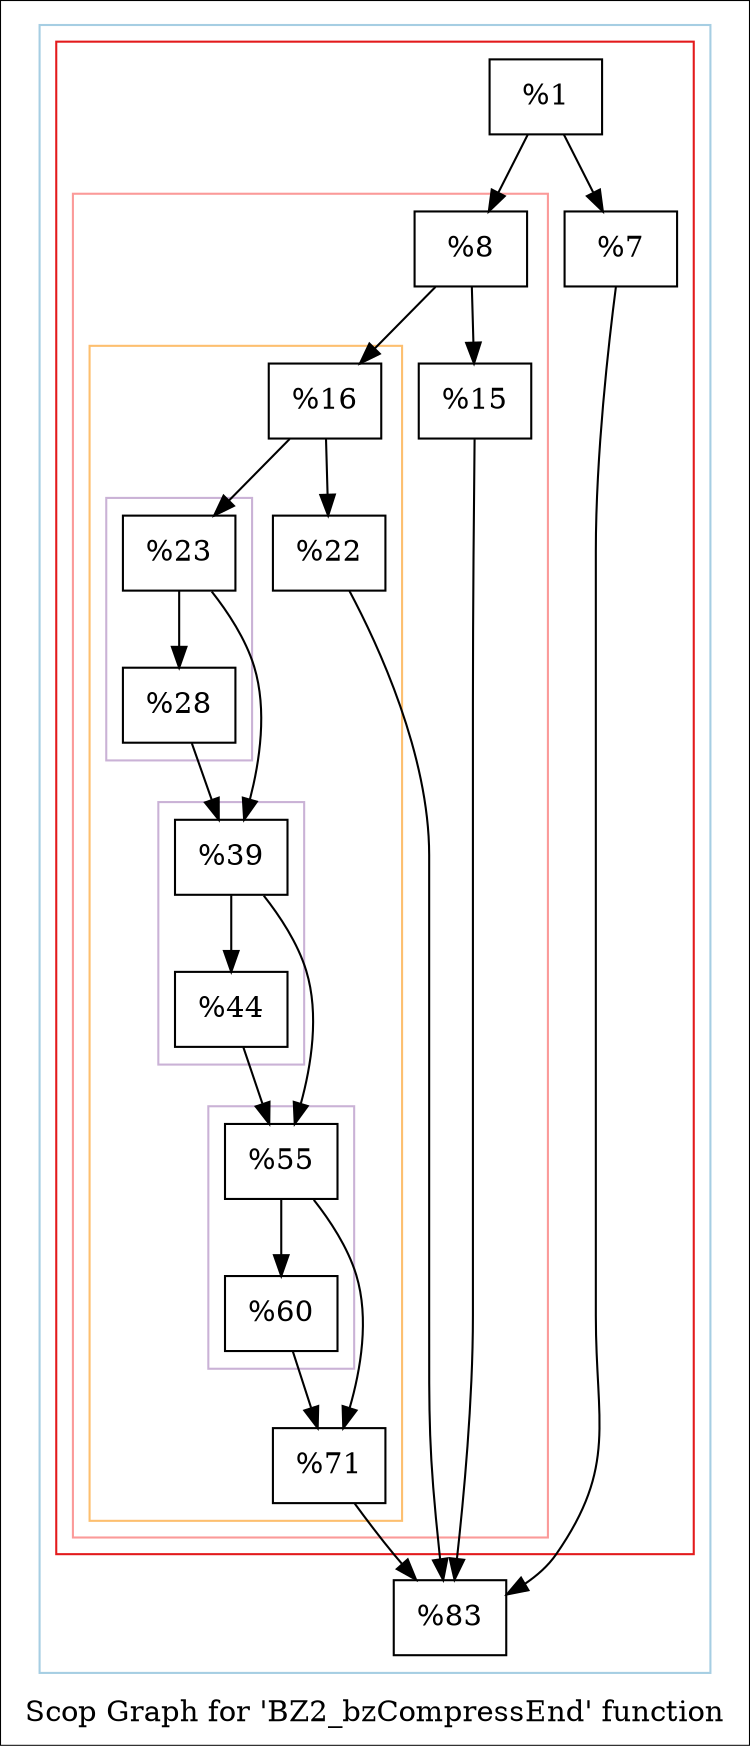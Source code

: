 digraph "Scop Graph for 'BZ2_bzCompressEnd' function" {
	label="Scop Graph for 'BZ2_bzCompressEnd' function";

	Node0x1862240 [shape=record,label="{%1}"];
	Node0x1862240 -> Node0x1822630;
	Node0x1862240 -> Node0x181c630;
	Node0x1822630 [shape=record,label="{%7}"];
	Node0x1822630 -> Node0x169d8c0;
	Node0x169d8c0 [shape=record,label="{%83}"];
	Node0x181c630 [shape=record,label="{%8}"];
	Node0x181c630 -> Node0x18683d0;
	Node0x181c630 -> Node0x1845700;
	Node0x18683d0 [shape=record,label="{%15}"];
	Node0x18683d0 -> Node0x169d8c0;
	Node0x1845700 [shape=record,label="{%16}"];
	Node0x1845700 -> Node0x18d1940;
	Node0x1845700 -> Node0x1862a50;
	Node0x18d1940 [shape=record,label="{%22}"];
	Node0x18d1940 -> Node0x169d8c0;
	Node0x1862a50 [shape=record,label="{%23}"];
	Node0x1862a50 -> Node0x1822e20;
	Node0x1862a50 -> Node0x15c9390;
	Node0x1822e20 [shape=record,label="{%28}"];
	Node0x1822e20 -> Node0x15c9390;
	Node0x15c9390 [shape=record,label="{%39}"];
	Node0x15c9390 -> Node0x178f980;
	Node0x15c9390 -> Node0x181a4c0;
	Node0x178f980 [shape=record,label="{%44}"];
	Node0x178f980 -> Node0x181a4c0;
	Node0x181a4c0 [shape=record,label="{%55}"];
	Node0x181a4c0 -> Node0x183d6c0;
	Node0x181a4c0 -> Node0x18d9e90;
	Node0x183d6c0 [shape=record,label="{%60}"];
	Node0x183d6c0 -> Node0x18d9e90;
	Node0x18d9e90 [shape=record,label="{%71}"];
	Node0x18d9e90 -> Node0x169d8c0;
	colorscheme = "paired12"
        subgraph cluster_0x19681f0 {
          label = "";
          style = solid;
          color = 1
          subgraph cluster_0x155eb40 {
            label = "";
            style = solid;
            color = 6
            subgraph cluster_0x18ff570 {
              label = "";
              style = solid;
              color = 5
              subgraph cluster_0x192ac90 {
                label = "";
                style = solid;
                color = 7
                subgraph cluster_0x1900d40 {
                  label = "";
                  style = solid;
                  color = 9
                  Node0x1862a50;
                  Node0x1822e20;
                }
                subgraph cluster_0x1846e90 {
                  label = "";
                  style = solid;
                  color = 9
                  Node0x15c9390;
                  Node0x178f980;
                }
                subgraph cluster_0x18d2190 {
                  label = "";
                  style = solid;
                  color = 9
                  Node0x181a4c0;
                  Node0x183d6c0;
                }
                Node0x1845700;
                Node0x18d1940;
                Node0x18d9e90;
              }
              Node0x181c630;
              Node0x18683d0;
            }
            Node0x1862240;
            Node0x1822630;
          }
          Node0x169d8c0;
        }
}
